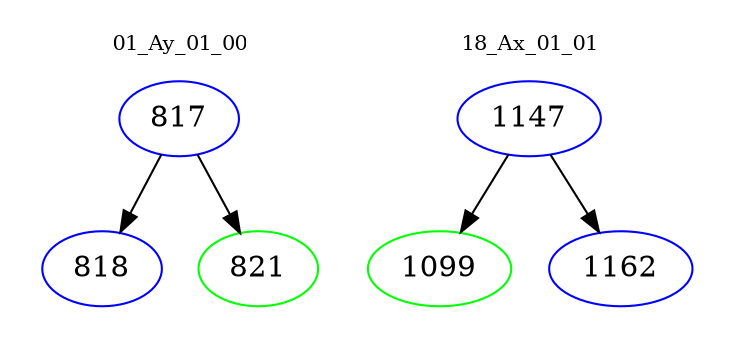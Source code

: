 digraph{
subgraph cluster_0 {
color = white
label = "01_Ay_01_00";
fontsize=10;
T0_817 [label="817", color="blue"]
T0_817 -> T0_818 [color="black"]
T0_818 [label="818", color="blue"]
T0_817 -> T0_821 [color="black"]
T0_821 [label="821", color="green"]
}
subgraph cluster_1 {
color = white
label = "18_Ax_01_01";
fontsize=10;
T1_1147 [label="1147", color="blue"]
T1_1147 -> T1_1099 [color="black"]
T1_1099 [label="1099", color="green"]
T1_1147 -> T1_1162 [color="black"]
T1_1162 [label="1162", color="blue"]
}
}
